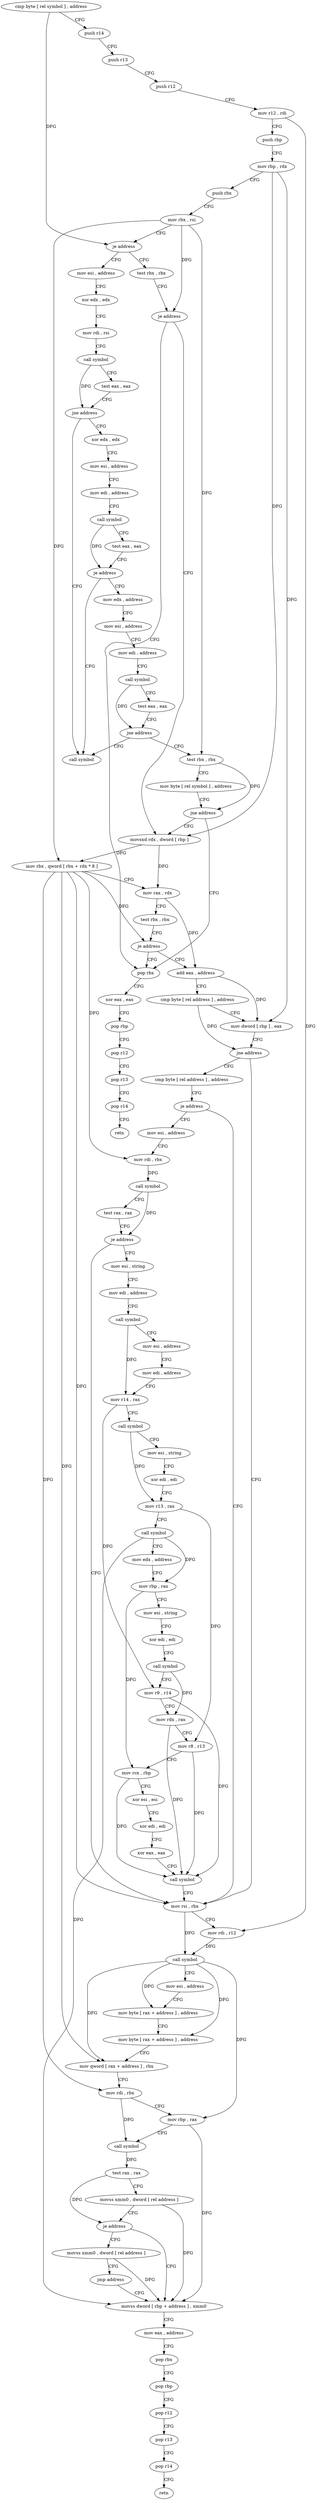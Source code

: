 digraph "func" {
"4272288" [label = "cmp byte [ rel symbol ] , address" ]
"4272295" [label = "push r14" ]
"4272297" [label = "push r13" ]
"4272299" [label = "push r12" ]
"4272301" [label = "mov r12 , rdi" ]
"4272304" [label = "push rbp" ]
"4272305" [label = "mov rbp , rdx" ]
"4272308" [label = "push rbx" ]
"4272309" [label = "mov rbx , rsi" ]
"4272312" [label = "je address" ]
"4272560" [label = "mov esi , address" ]
"4272318" [label = "test rbx , rbx" ]
"4272565" [label = "xor edx , edx" ]
"4272567" [label = "mov rdi , rsi" ]
"4272570" [label = "call symbol" ]
"4272575" [label = "test eax , eax" ]
"4272577" [label = "jne address" ]
"4272669" [label = "call symbol" ]
"4272579" [label = "xor edx , edx" ]
"4272321" [label = "je address" ]
"4272640" [label = "pop rbx" ]
"4272327" [label = "movsxd rdx , dword [ rbp ]" ]
"4272581" [label = "mov esi , address" ]
"4272586" [label = "mov edi , address" ]
"4272591" [label = "call symbol" ]
"4272596" [label = "test eax , eax" ]
"4272598" [label = "je address" ]
"4272600" [label = "mov edx , address" ]
"4272641" [label = "xor eax , eax" ]
"4272643" [label = "pop rbp" ]
"4272644" [label = "pop r12" ]
"4272646" [label = "pop r13" ]
"4272648" [label = "pop r14" ]
"4272650" [label = "retn" ]
"4272331" [label = "mov rbx , qword [ rbx + rdx * 8 ]" ]
"4272335" [label = "mov rax , rdx" ]
"4272338" [label = "test rbx , rbx" ]
"4272341" [label = "je address" ]
"4272347" [label = "add eax , address" ]
"4272605" [label = "mov esi , address" ]
"4272610" [label = "mov edi , address" ]
"4272615" [label = "call symbol" ]
"4272620" [label = "test eax , eax" ]
"4272622" [label = "jne address" ]
"4272624" [label = "test rbx , rbx" ]
"4272350" [label = "cmp byte [ rel address ] , address" ]
"4272357" [label = "mov dword [ rbp ] , eax" ]
"4272360" [label = "jne address" ]
"4272480" [label = "mov rsi , rbx" ]
"4272362" [label = "cmp byte [ rel address ] , address" ]
"4272627" [label = "mov byte [ rel symbol ] , address" ]
"4272634" [label = "jne address" ]
"4272483" [label = "mov rdi , r12" ]
"4272486" [label = "call symbol" ]
"4272491" [label = "mov esi , address" ]
"4272496" [label = "mov byte [ rax + address ] , address" ]
"4272500" [label = "mov byte [ rax + address ] , address" ]
"4272504" [label = "mov qword [ rax + address ] , rbx" ]
"4272508" [label = "mov rdi , rbx" ]
"4272511" [label = "mov rbp , rax" ]
"4272514" [label = "call symbol" ]
"4272519" [label = "test rax , rax" ]
"4272522" [label = "movss xmm0 , dword [ rel address ]" ]
"4272530" [label = "je address" ]
"4272656" [label = "movss xmm0 , dword [ rel address ]" ]
"4272532" [label = "movss dword [ rbp + address ] , xmm0" ]
"4272369" [label = "je address" ]
"4272371" [label = "mov esi , address" ]
"4272664" [label = "jmp address" ]
"4272537" [label = "mov eax , address" ]
"4272542" [label = "pop rbx" ]
"4272543" [label = "pop rbp" ]
"4272544" [label = "pop r12" ]
"4272546" [label = "pop r13" ]
"4272548" [label = "pop r14" ]
"4272550" [label = "retn" ]
"4272376" [label = "mov rdi , rbx" ]
"4272379" [label = "call symbol" ]
"4272384" [label = "test rax , rax" ]
"4272387" [label = "je address" ]
"4272389" [label = "mov esi , string" ]
"4272394" [label = "mov edi , address" ]
"4272399" [label = "call symbol" ]
"4272404" [label = "mov esi , address" ]
"4272409" [label = "mov edi , address" ]
"4272414" [label = "mov r14 , rax" ]
"4272417" [label = "call symbol" ]
"4272422" [label = "mov esi , string" ]
"4272427" [label = "xor edi , edi" ]
"4272429" [label = "mov r13 , rax" ]
"4272432" [label = "call symbol" ]
"4272437" [label = "mov edx , address" ]
"4272442" [label = "mov rbp , rax" ]
"4272445" [label = "mov esi , string" ]
"4272450" [label = "xor edi , edi" ]
"4272452" [label = "call symbol" ]
"4272457" [label = "mov r9 , r14" ]
"4272460" [label = "mov rdx , rax" ]
"4272463" [label = "mov r8 , r13" ]
"4272466" [label = "mov rcx , rbp" ]
"4272469" [label = "xor esi , esi" ]
"4272471" [label = "xor edi , edi" ]
"4272473" [label = "xor eax , eax" ]
"4272475" [label = "call symbol" ]
"4272288" -> "4272295" [ label = "CFG" ]
"4272288" -> "4272312" [ label = "DFG" ]
"4272295" -> "4272297" [ label = "CFG" ]
"4272297" -> "4272299" [ label = "CFG" ]
"4272299" -> "4272301" [ label = "CFG" ]
"4272301" -> "4272304" [ label = "CFG" ]
"4272301" -> "4272483" [ label = "DFG" ]
"4272304" -> "4272305" [ label = "CFG" ]
"4272305" -> "4272308" [ label = "CFG" ]
"4272305" -> "4272327" [ label = "DFG" ]
"4272305" -> "4272357" [ label = "DFG" ]
"4272308" -> "4272309" [ label = "CFG" ]
"4272309" -> "4272312" [ label = "CFG" ]
"4272309" -> "4272321" [ label = "DFG" ]
"4272309" -> "4272331" [ label = "DFG" ]
"4272309" -> "4272624" [ label = "DFG" ]
"4272312" -> "4272560" [ label = "CFG" ]
"4272312" -> "4272318" [ label = "CFG" ]
"4272560" -> "4272565" [ label = "CFG" ]
"4272318" -> "4272321" [ label = "CFG" ]
"4272565" -> "4272567" [ label = "CFG" ]
"4272567" -> "4272570" [ label = "CFG" ]
"4272570" -> "4272575" [ label = "CFG" ]
"4272570" -> "4272577" [ label = "DFG" ]
"4272575" -> "4272577" [ label = "CFG" ]
"4272577" -> "4272669" [ label = "CFG" ]
"4272577" -> "4272579" [ label = "CFG" ]
"4272579" -> "4272581" [ label = "CFG" ]
"4272321" -> "4272640" [ label = "CFG" ]
"4272321" -> "4272327" [ label = "CFG" ]
"4272640" -> "4272641" [ label = "CFG" ]
"4272327" -> "4272331" [ label = "DFG" ]
"4272327" -> "4272335" [ label = "DFG" ]
"4272581" -> "4272586" [ label = "CFG" ]
"4272586" -> "4272591" [ label = "CFG" ]
"4272591" -> "4272596" [ label = "CFG" ]
"4272591" -> "4272598" [ label = "DFG" ]
"4272596" -> "4272598" [ label = "CFG" ]
"4272598" -> "4272669" [ label = "CFG" ]
"4272598" -> "4272600" [ label = "CFG" ]
"4272600" -> "4272605" [ label = "CFG" ]
"4272641" -> "4272643" [ label = "CFG" ]
"4272643" -> "4272644" [ label = "CFG" ]
"4272644" -> "4272646" [ label = "CFG" ]
"4272646" -> "4272648" [ label = "CFG" ]
"4272648" -> "4272650" [ label = "CFG" ]
"4272331" -> "4272335" [ label = "CFG" ]
"4272331" -> "4272341" [ label = "DFG" ]
"4272331" -> "4272480" [ label = "DFG" ]
"4272331" -> "4272504" [ label = "DFG" ]
"4272331" -> "4272508" [ label = "DFG" ]
"4272331" -> "4272376" [ label = "DFG" ]
"4272335" -> "4272338" [ label = "CFG" ]
"4272335" -> "4272347" [ label = "DFG" ]
"4272338" -> "4272341" [ label = "CFG" ]
"4272341" -> "4272640" [ label = "CFG" ]
"4272341" -> "4272347" [ label = "CFG" ]
"4272347" -> "4272350" [ label = "CFG" ]
"4272347" -> "4272357" [ label = "DFG" ]
"4272605" -> "4272610" [ label = "CFG" ]
"4272610" -> "4272615" [ label = "CFG" ]
"4272615" -> "4272620" [ label = "CFG" ]
"4272615" -> "4272622" [ label = "DFG" ]
"4272620" -> "4272622" [ label = "CFG" ]
"4272622" -> "4272669" [ label = "CFG" ]
"4272622" -> "4272624" [ label = "CFG" ]
"4272624" -> "4272627" [ label = "CFG" ]
"4272624" -> "4272634" [ label = "DFG" ]
"4272350" -> "4272357" [ label = "CFG" ]
"4272350" -> "4272360" [ label = "DFG" ]
"4272357" -> "4272360" [ label = "CFG" ]
"4272360" -> "4272480" [ label = "CFG" ]
"4272360" -> "4272362" [ label = "CFG" ]
"4272480" -> "4272483" [ label = "CFG" ]
"4272480" -> "4272486" [ label = "DFG" ]
"4272362" -> "4272369" [ label = "CFG" ]
"4272627" -> "4272634" [ label = "CFG" ]
"4272634" -> "4272327" [ label = "CFG" ]
"4272634" -> "4272640" [ label = "CFG" ]
"4272483" -> "4272486" [ label = "DFG" ]
"4272486" -> "4272491" [ label = "CFG" ]
"4272486" -> "4272496" [ label = "DFG" ]
"4272486" -> "4272500" [ label = "DFG" ]
"4272486" -> "4272504" [ label = "DFG" ]
"4272486" -> "4272511" [ label = "DFG" ]
"4272491" -> "4272496" [ label = "CFG" ]
"4272496" -> "4272500" [ label = "CFG" ]
"4272500" -> "4272504" [ label = "CFG" ]
"4272504" -> "4272508" [ label = "CFG" ]
"4272508" -> "4272511" [ label = "CFG" ]
"4272508" -> "4272514" [ label = "DFG" ]
"4272511" -> "4272514" [ label = "CFG" ]
"4272511" -> "4272532" [ label = "DFG" ]
"4272514" -> "4272519" [ label = "DFG" ]
"4272519" -> "4272522" [ label = "CFG" ]
"4272519" -> "4272530" [ label = "DFG" ]
"4272522" -> "4272530" [ label = "CFG" ]
"4272522" -> "4272532" [ label = "DFG" ]
"4272530" -> "4272656" [ label = "CFG" ]
"4272530" -> "4272532" [ label = "CFG" ]
"4272656" -> "4272664" [ label = "CFG" ]
"4272656" -> "4272532" [ label = "DFG" ]
"4272532" -> "4272537" [ label = "CFG" ]
"4272369" -> "4272480" [ label = "CFG" ]
"4272369" -> "4272371" [ label = "CFG" ]
"4272371" -> "4272376" [ label = "CFG" ]
"4272664" -> "4272532" [ label = "CFG" ]
"4272537" -> "4272542" [ label = "CFG" ]
"4272542" -> "4272543" [ label = "CFG" ]
"4272543" -> "4272544" [ label = "CFG" ]
"4272544" -> "4272546" [ label = "CFG" ]
"4272546" -> "4272548" [ label = "CFG" ]
"4272548" -> "4272550" [ label = "CFG" ]
"4272376" -> "4272379" [ label = "DFG" ]
"4272379" -> "4272384" [ label = "CFG" ]
"4272379" -> "4272387" [ label = "DFG" ]
"4272384" -> "4272387" [ label = "CFG" ]
"4272387" -> "4272480" [ label = "CFG" ]
"4272387" -> "4272389" [ label = "CFG" ]
"4272389" -> "4272394" [ label = "CFG" ]
"4272394" -> "4272399" [ label = "CFG" ]
"4272399" -> "4272404" [ label = "CFG" ]
"4272399" -> "4272414" [ label = "DFG" ]
"4272404" -> "4272409" [ label = "CFG" ]
"4272409" -> "4272414" [ label = "CFG" ]
"4272414" -> "4272417" [ label = "CFG" ]
"4272414" -> "4272457" [ label = "DFG" ]
"4272417" -> "4272422" [ label = "CFG" ]
"4272417" -> "4272429" [ label = "DFG" ]
"4272422" -> "4272427" [ label = "CFG" ]
"4272427" -> "4272429" [ label = "CFG" ]
"4272429" -> "4272432" [ label = "CFG" ]
"4272429" -> "4272463" [ label = "DFG" ]
"4272432" -> "4272437" [ label = "CFG" ]
"4272432" -> "4272532" [ label = "DFG" ]
"4272432" -> "4272442" [ label = "DFG" ]
"4272437" -> "4272442" [ label = "CFG" ]
"4272442" -> "4272445" [ label = "CFG" ]
"4272442" -> "4272466" [ label = "DFG" ]
"4272445" -> "4272450" [ label = "CFG" ]
"4272450" -> "4272452" [ label = "CFG" ]
"4272452" -> "4272457" [ label = "CFG" ]
"4272452" -> "4272460" [ label = "DFG" ]
"4272457" -> "4272460" [ label = "CFG" ]
"4272457" -> "4272475" [ label = "DFG" ]
"4272460" -> "4272463" [ label = "CFG" ]
"4272460" -> "4272475" [ label = "DFG" ]
"4272463" -> "4272466" [ label = "CFG" ]
"4272463" -> "4272475" [ label = "DFG" ]
"4272466" -> "4272469" [ label = "CFG" ]
"4272466" -> "4272475" [ label = "DFG" ]
"4272469" -> "4272471" [ label = "CFG" ]
"4272471" -> "4272473" [ label = "CFG" ]
"4272473" -> "4272475" [ label = "CFG" ]
"4272475" -> "4272480" [ label = "CFG" ]
}
